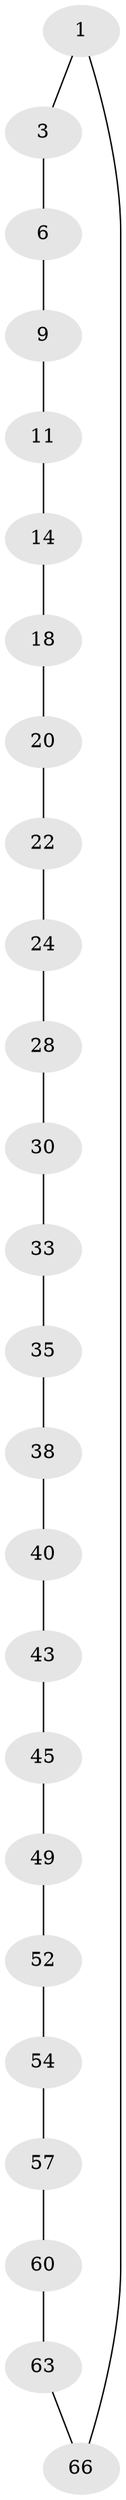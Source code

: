 // original degree distribution, {2: 1.0}
// Generated by graph-tools (version 1.1) at 2025/20/03/04/25 18:20:14]
// undirected, 25 vertices, 25 edges
graph export_dot {
graph [start="1"]
  node [color=gray90,style=filled];
  1 [super="+2+67"];
  3 [super="+4"];
  6 [super="+7"];
  9 [super="+10"];
  11 [super="+12"];
  14 [super="+15"];
  18 [super="+19"];
  20 [super="+21"];
  22 [super="+23"];
  24 [super="+25"];
  28 [super="+29"];
  30 [super="+31"];
  33 [super="+34"];
  35 [super="+36"];
  38 [super="+39"];
  40 [super="+41"];
  43 [super="+44"];
  45 [super="+46"];
  49 [super="+50"];
  52 [super="+53"];
  54 [super="+55"];
  57 [super="+58"];
  60 [super="+61"];
  63 [super="+64"];
  66;
  1 -- 3;
  1 -- 66;
  3 -- 6;
  6 -- 9;
  9 -- 11;
  11 -- 14;
  14 -- 18;
  18 -- 20;
  20 -- 22;
  22 -- 24;
  24 -- 28;
  28 -- 30;
  30 -- 33;
  33 -- 35;
  35 -- 38;
  38 -- 40;
  40 -- 43;
  43 -- 45;
  45 -- 49;
  49 -- 52;
  52 -- 54;
  54 -- 57;
  57 -- 60;
  60 -- 63;
  63 -- 66;
}
